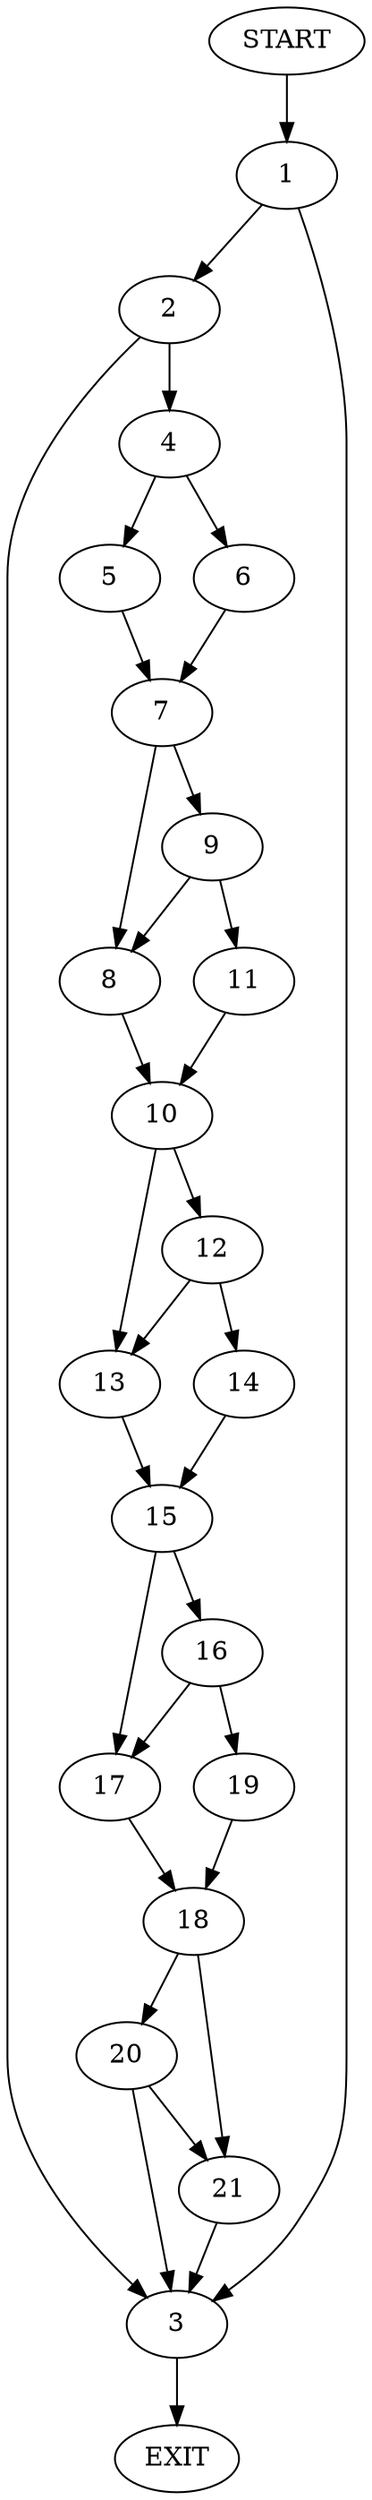 digraph {
0 [label="START"];
1;
2;
3;
4;
5;
6;
7;
8;
9;
10;
11;
12;
13;
14;
15;
16;
17;
18;
19;
20;
21;
22 [label="EXIT"];
0 -> 1;
1 -> 2;
1 -> 3;
2 -> 4;
2 -> 3;
3 -> 22;
4 -> 5;
4 -> 6;
5 -> 7;
6 -> 7;
7 -> 8;
7 -> 9;
8 -> 10;
9 -> 8;
9 -> 11;
11 -> 10;
10 -> 12;
10 -> 13;
12 -> 14;
12 -> 13;
13 -> 15;
14 -> 15;
15 -> 16;
15 -> 17;
17 -> 18;
16 -> 19;
16 -> 17;
19 -> 18;
18 -> 20;
18 -> 21;
21 -> 3;
20 -> 3;
20 -> 21;
}